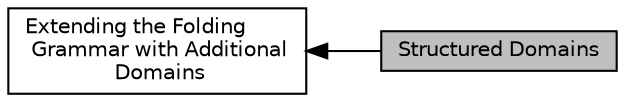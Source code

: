 digraph "Structured Domains"
{
  bgcolor="transparent";
  edge [fontname="Helvetica",fontsize="10",labelfontname="Helvetica",labelfontsize="10"];
  node [fontname="Helvetica",fontsize="10",shape=box];
  rankdir=LR;
  Node0 [label="Structured Domains",height=0.2,width=0.4,color="black", fillcolor="grey75", style="filled", fontcolor="black",tooltip="Add and modify structured domains to the RNA folding grammar."];
  Node1 [label="Extending the Folding\l Grammar with Additional\l Domains",height=0.2,width=0.4,color="black",URL="$group__domains.html",tooltip="This module covers simple and straight-forward extensions to the RNA folding grammar."];
  Node1->Node0 [shape=plaintext, dir="back", style="solid"];
}
